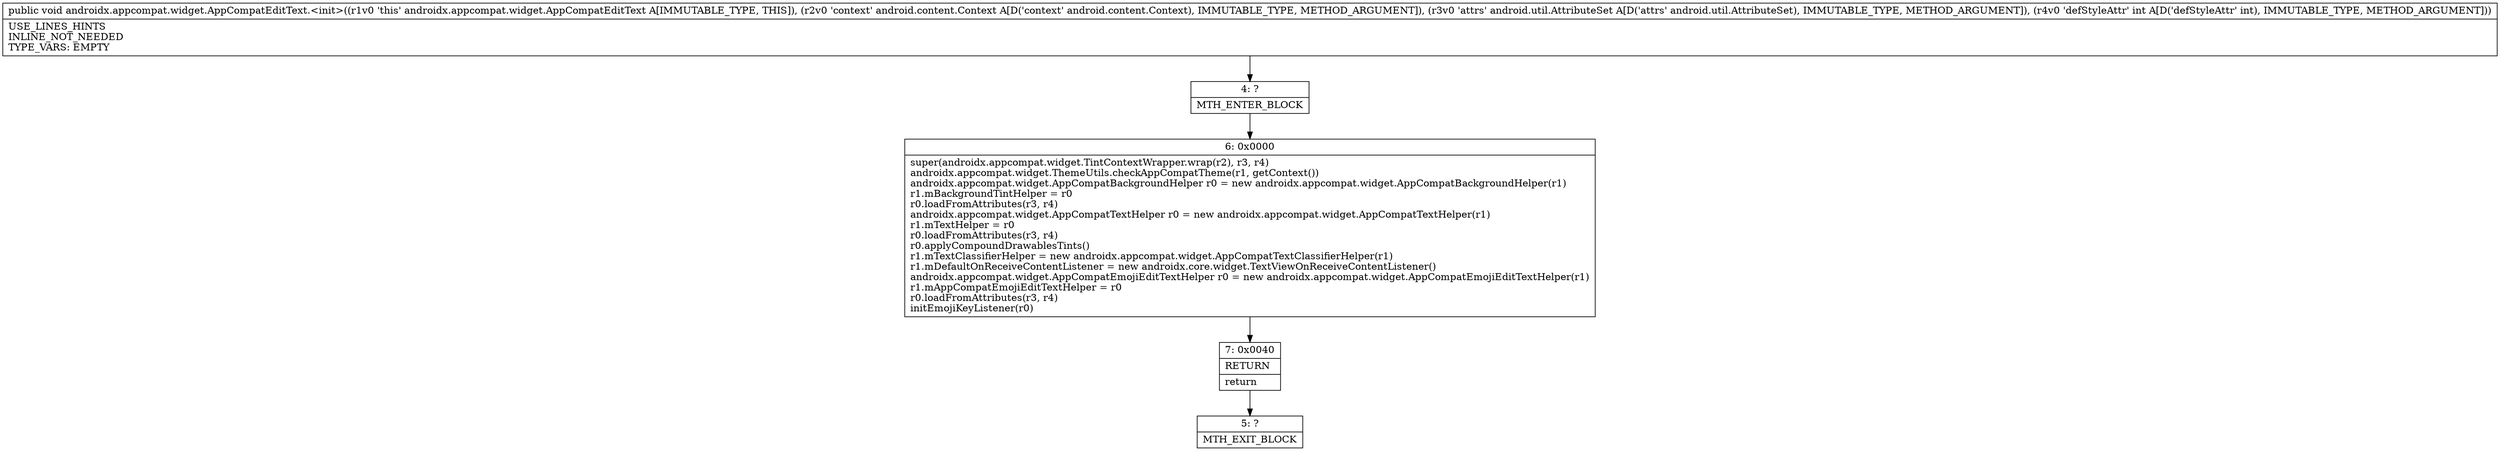 digraph "CFG forandroidx.appcompat.widget.AppCompatEditText.\<init\>(Landroid\/content\/Context;Landroid\/util\/AttributeSet;I)V" {
Node_4 [shape=record,label="{4\:\ ?|MTH_ENTER_BLOCK\l}"];
Node_6 [shape=record,label="{6\:\ 0x0000|super(androidx.appcompat.widget.TintContextWrapper.wrap(r2), r3, r4)\landroidx.appcompat.widget.ThemeUtils.checkAppCompatTheme(r1, getContext())\landroidx.appcompat.widget.AppCompatBackgroundHelper r0 = new androidx.appcompat.widget.AppCompatBackgroundHelper(r1)\lr1.mBackgroundTintHelper = r0\lr0.loadFromAttributes(r3, r4)\landroidx.appcompat.widget.AppCompatTextHelper r0 = new androidx.appcompat.widget.AppCompatTextHelper(r1)\lr1.mTextHelper = r0\lr0.loadFromAttributes(r3, r4)\lr0.applyCompoundDrawablesTints()\lr1.mTextClassifierHelper = new androidx.appcompat.widget.AppCompatTextClassifierHelper(r1)\lr1.mDefaultOnReceiveContentListener = new androidx.core.widget.TextViewOnReceiveContentListener()\landroidx.appcompat.widget.AppCompatEmojiEditTextHelper r0 = new androidx.appcompat.widget.AppCompatEmojiEditTextHelper(r1)\lr1.mAppCompatEmojiEditTextHelper = r0\lr0.loadFromAttributes(r3, r4)\linitEmojiKeyListener(r0)\l}"];
Node_7 [shape=record,label="{7\:\ 0x0040|RETURN\l|return\l}"];
Node_5 [shape=record,label="{5\:\ ?|MTH_EXIT_BLOCK\l}"];
MethodNode[shape=record,label="{public void androidx.appcompat.widget.AppCompatEditText.\<init\>((r1v0 'this' androidx.appcompat.widget.AppCompatEditText A[IMMUTABLE_TYPE, THIS]), (r2v0 'context' android.content.Context A[D('context' android.content.Context), IMMUTABLE_TYPE, METHOD_ARGUMENT]), (r3v0 'attrs' android.util.AttributeSet A[D('attrs' android.util.AttributeSet), IMMUTABLE_TYPE, METHOD_ARGUMENT]), (r4v0 'defStyleAttr' int A[D('defStyleAttr' int), IMMUTABLE_TYPE, METHOD_ARGUMENT]))  | USE_LINES_HINTS\lINLINE_NOT_NEEDED\lTYPE_VARS: EMPTY\l}"];
MethodNode -> Node_4;Node_4 -> Node_6;
Node_6 -> Node_7;
Node_7 -> Node_5;
}

